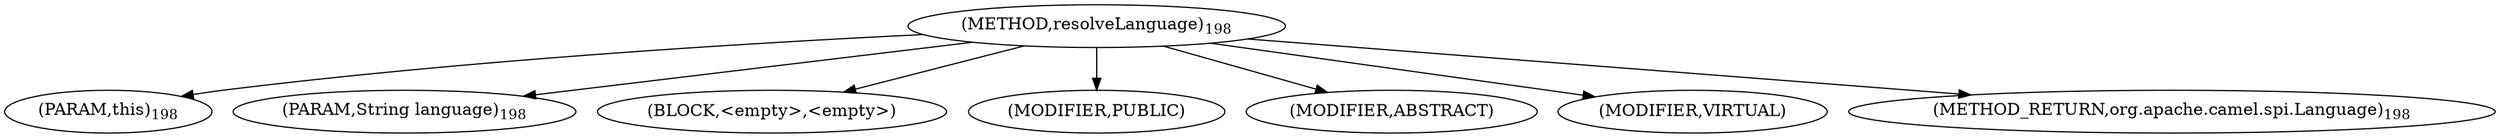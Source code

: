 digraph "resolveLanguage" {  
"201" [label = <(METHOD,resolveLanguage)<SUB>198</SUB>> ]
"202" [label = <(PARAM,this)<SUB>198</SUB>> ]
"203" [label = <(PARAM,String language)<SUB>198</SUB>> ]
"204" [label = <(BLOCK,&lt;empty&gt;,&lt;empty&gt;)> ]
"205" [label = <(MODIFIER,PUBLIC)> ]
"206" [label = <(MODIFIER,ABSTRACT)> ]
"207" [label = <(MODIFIER,VIRTUAL)> ]
"208" [label = <(METHOD_RETURN,org.apache.camel.spi.Language)<SUB>198</SUB>> ]
  "201" -> "202" 
  "201" -> "203" 
  "201" -> "204" 
  "201" -> "205" 
  "201" -> "206" 
  "201" -> "207" 
  "201" -> "208" 
}
